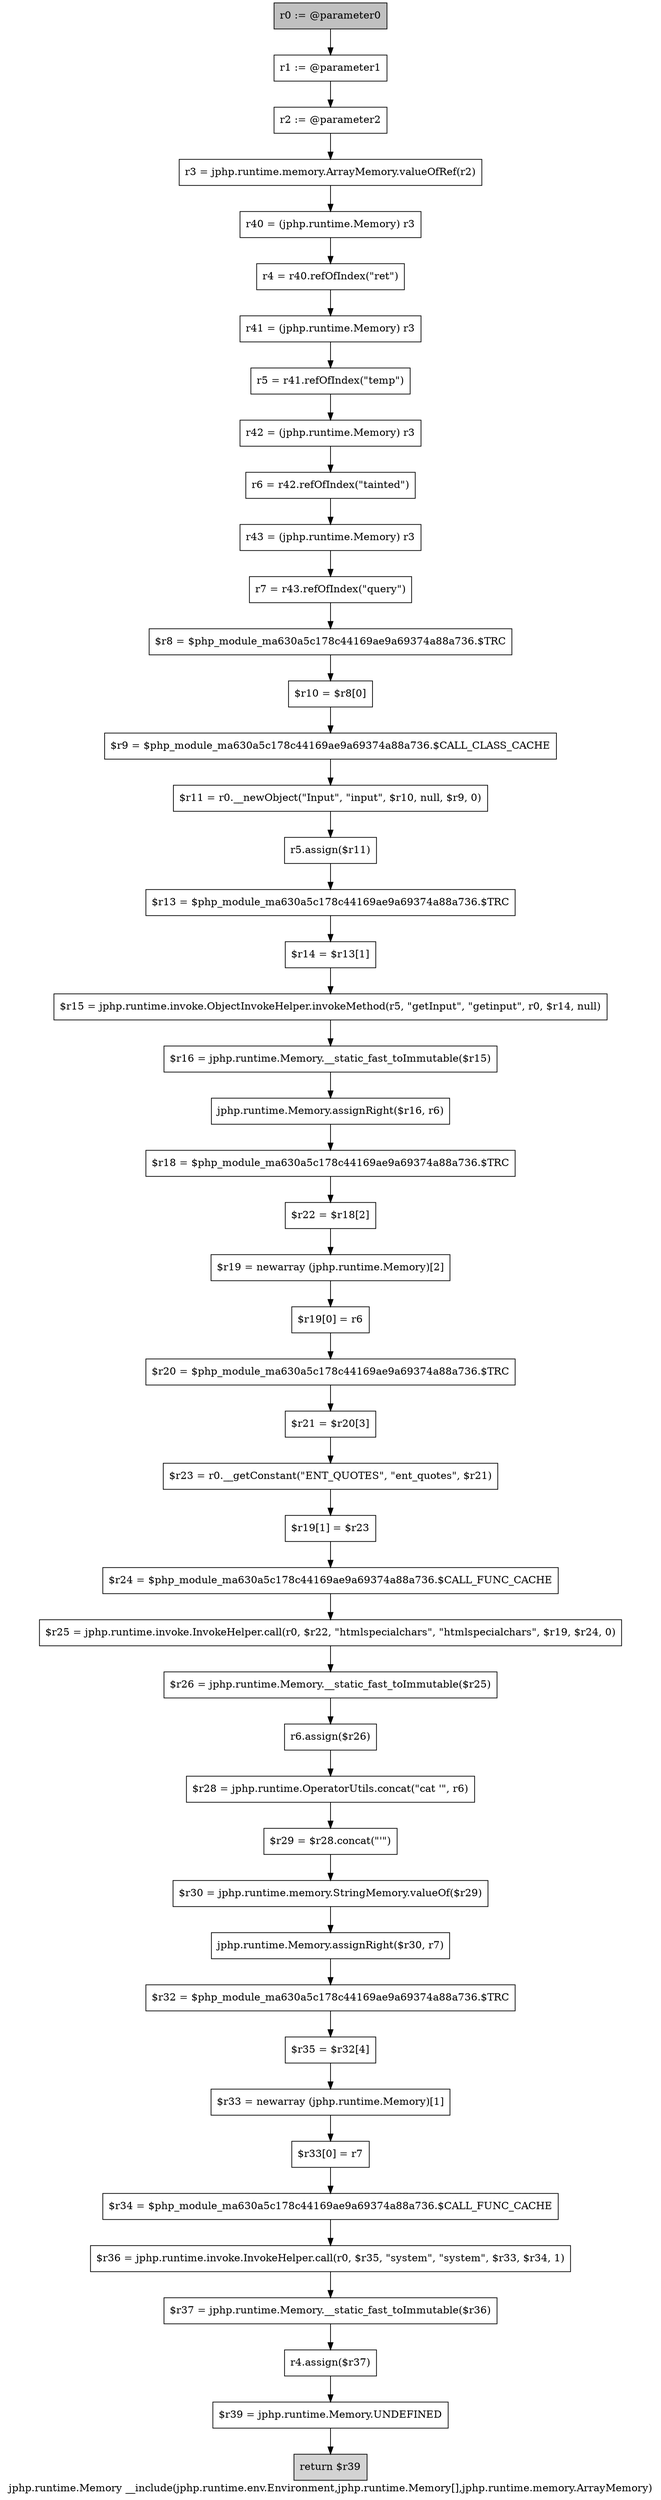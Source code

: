 digraph "jphp.runtime.Memory __include(jphp.runtime.env.Environment,jphp.runtime.Memory[],jphp.runtime.memory.ArrayMemory)" {
    label="jphp.runtime.Memory __include(jphp.runtime.env.Environment,jphp.runtime.Memory[],jphp.runtime.memory.ArrayMemory)";
    node [shape=box];
    "0" [style=filled,fillcolor=gray,label="r0 := @parameter0",];
    "1" [label="r1 := @parameter1",];
    "0"->"1";
    "2" [label="r2 := @parameter2",];
    "1"->"2";
    "3" [label="r3 = jphp.runtime.memory.ArrayMemory.valueOfRef(r2)",];
    "2"->"3";
    "4" [label="r40 = (jphp.runtime.Memory) r3",];
    "3"->"4";
    "5" [label="r4 = r40.refOfIndex(\"ret\")",];
    "4"->"5";
    "6" [label="r41 = (jphp.runtime.Memory) r3",];
    "5"->"6";
    "7" [label="r5 = r41.refOfIndex(\"temp\")",];
    "6"->"7";
    "8" [label="r42 = (jphp.runtime.Memory) r3",];
    "7"->"8";
    "9" [label="r6 = r42.refOfIndex(\"tainted\")",];
    "8"->"9";
    "10" [label="r43 = (jphp.runtime.Memory) r3",];
    "9"->"10";
    "11" [label="r7 = r43.refOfIndex(\"query\")",];
    "10"->"11";
    "12" [label="$r8 = $php_module_ma630a5c178c44169ae9a69374a88a736.$TRC",];
    "11"->"12";
    "13" [label="$r10 = $r8[0]",];
    "12"->"13";
    "14" [label="$r9 = $php_module_ma630a5c178c44169ae9a69374a88a736.$CALL_CLASS_CACHE",];
    "13"->"14";
    "15" [label="$r11 = r0.__newObject(\"Input\", \"input\", $r10, null, $r9, 0)",];
    "14"->"15";
    "16" [label="r5.assign($r11)",];
    "15"->"16";
    "17" [label="$r13 = $php_module_ma630a5c178c44169ae9a69374a88a736.$TRC",];
    "16"->"17";
    "18" [label="$r14 = $r13[1]",];
    "17"->"18";
    "19" [label="$r15 = jphp.runtime.invoke.ObjectInvokeHelper.invokeMethod(r5, \"getInput\", \"getinput\", r0, $r14, null)",];
    "18"->"19";
    "20" [label="$r16 = jphp.runtime.Memory.__static_fast_toImmutable($r15)",];
    "19"->"20";
    "21" [label="jphp.runtime.Memory.assignRight($r16, r6)",];
    "20"->"21";
    "22" [label="$r18 = $php_module_ma630a5c178c44169ae9a69374a88a736.$TRC",];
    "21"->"22";
    "23" [label="$r22 = $r18[2]",];
    "22"->"23";
    "24" [label="$r19 = newarray (jphp.runtime.Memory)[2]",];
    "23"->"24";
    "25" [label="$r19[0] = r6",];
    "24"->"25";
    "26" [label="$r20 = $php_module_ma630a5c178c44169ae9a69374a88a736.$TRC",];
    "25"->"26";
    "27" [label="$r21 = $r20[3]",];
    "26"->"27";
    "28" [label="$r23 = r0.__getConstant(\"ENT_QUOTES\", \"ent_quotes\", $r21)",];
    "27"->"28";
    "29" [label="$r19[1] = $r23",];
    "28"->"29";
    "30" [label="$r24 = $php_module_ma630a5c178c44169ae9a69374a88a736.$CALL_FUNC_CACHE",];
    "29"->"30";
    "31" [label="$r25 = jphp.runtime.invoke.InvokeHelper.call(r0, $r22, \"htmlspecialchars\", \"htmlspecialchars\", $r19, $r24, 0)",];
    "30"->"31";
    "32" [label="$r26 = jphp.runtime.Memory.__static_fast_toImmutable($r25)",];
    "31"->"32";
    "33" [label="r6.assign($r26)",];
    "32"->"33";
    "34" [label="$r28 = jphp.runtime.OperatorUtils.concat(\"cat \'\", r6)",];
    "33"->"34";
    "35" [label="$r29 = $r28.concat(\"\'\")",];
    "34"->"35";
    "36" [label="$r30 = jphp.runtime.memory.StringMemory.valueOf($r29)",];
    "35"->"36";
    "37" [label="jphp.runtime.Memory.assignRight($r30, r7)",];
    "36"->"37";
    "38" [label="$r32 = $php_module_ma630a5c178c44169ae9a69374a88a736.$TRC",];
    "37"->"38";
    "39" [label="$r35 = $r32[4]",];
    "38"->"39";
    "40" [label="$r33 = newarray (jphp.runtime.Memory)[1]",];
    "39"->"40";
    "41" [label="$r33[0] = r7",];
    "40"->"41";
    "42" [label="$r34 = $php_module_ma630a5c178c44169ae9a69374a88a736.$CALL_FUNC_CACHE",];
    "41"->"42";
    "43" [label="$r36 = jphp.runtime.invoke.InvokeHelper.call(r0, $r35, \"system\", \"system\", $r33, $r34, 1)",];
    "42"->"43";
    "44" [label="$r37 = jphp.runtime.Memory.__static_fast_toImmutable($r36)",];
    "43"->"44";
    "45" [label="r4.assign($r37)",];
    "44"->"45";
    "46" [label="$r39 = jphp.runtime.Memory.UNDEFINED",];
    "45"->"46";
    "47" [style=filled,fillcolor=lightgray,label="return $r39",];
    "46"->"47";
}

